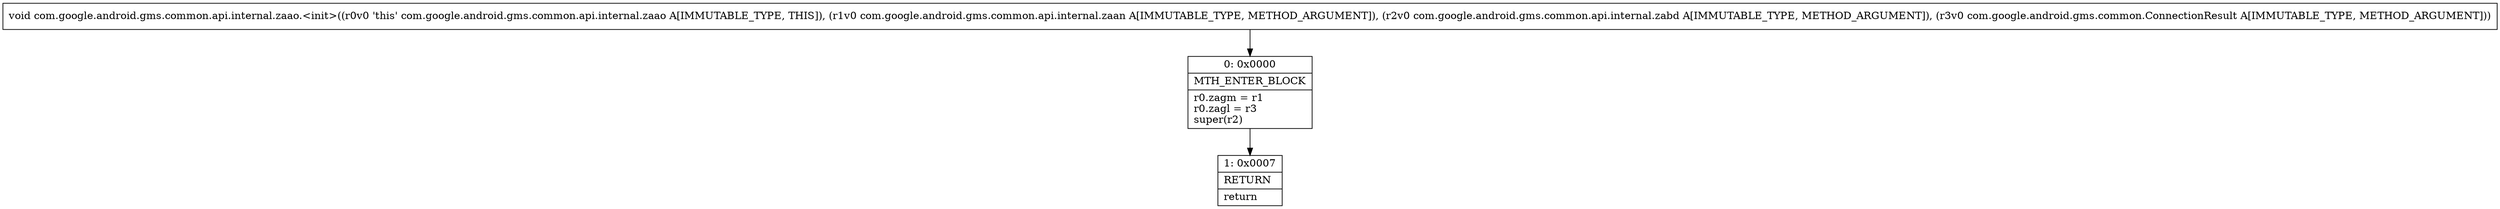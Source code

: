 digraph "CFG forcom.google.android.gms.common.api.internal.zaao.\<init\>(Lcom\/google\/android\/gms\/common\/api\/internal\/zaan;Lcom\/google\/android\/gms\/common\/api\/internal\/zabd;Lcom\/google\/android\/gms\/common\/ConnectionResult;)V" {
Node_0 [shape=record,label="{0\:\ 0x0000|MTH_ENTER_BLOCK\l|r0.zagm = r1\lr0.zagl = r3\lsuper(r2)\l}"];
Node_1 [shape=record,label="{1\:\ 0x0007|RETURN\l|return\l}"];
MethodNode[shape=record,label="{void com.google.android.gms.common.api.internal.zaao.\<init\>((r0v0 'this' com.google.android.gms.common.api.internal.zaao A[IMMUTABLE_TYPE, THIS]), (r1v0 com.google.android.gms.common.api.internal.zaan A[IMMUTABLE_TYPE, METHOD_ARGUMENT]), (r2v0 com.google.android.gms.common.api.internal.zabd A[IMMUTABLE_TYPE, METHOD_ARGUMENT]), (r3v0 com.google.android.gms.common.ConnectionResult A[IMMUTABLE_TYPE, METHOD_ARGUMENT])) }"];
MethodNode -> Node_0;
Node_0 -> Node_1;
}

